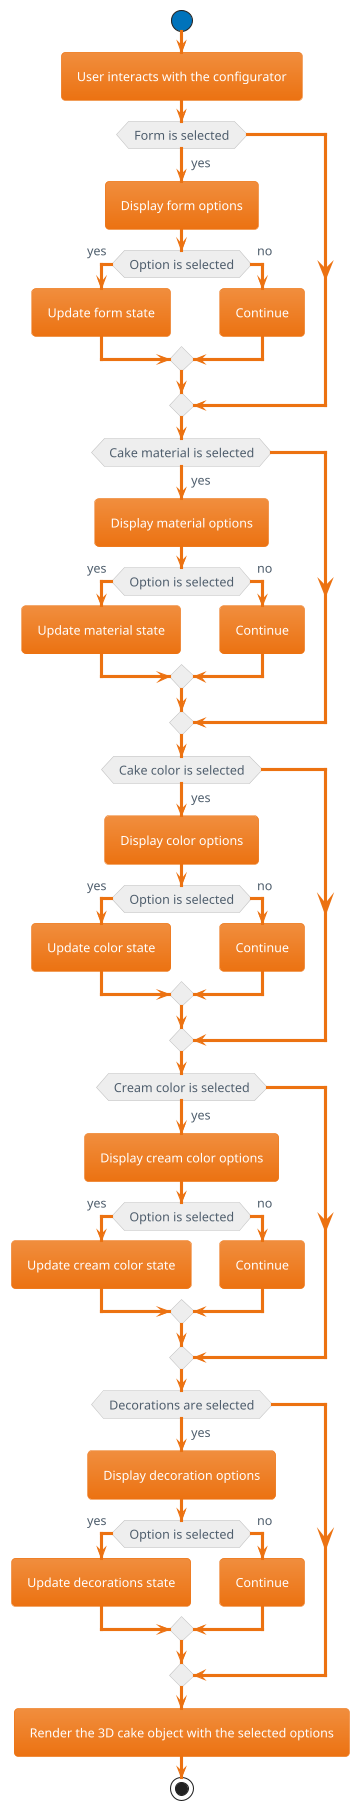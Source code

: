@startuml
!theme aws-orange
start
:User interacts with the configurator;
if (Form is selected) then (yes)
  :Display form options;
  if (Option is selected) then (yes)
    :Update form state;
  else (no)
    :Continue;
  endif
endif

if (Cake material is selected) then (yes)
  :Display material options;
  if (Option is selected) then (yes)
    :Update material state;
  else (no)
    :Continue;
  endif
endif

if (Cake color is selected) then (yes)
  :Display color options;
  if (Option is selected) then (yes)
    :Update color state;
  else (no)
    :Continue;
  endif
endif

if (Cream color is selected) then (yes)
  :Display cream color options;
  if (Option is selected) then (yes)
    :Update cream color state;
  else (no)
    :Continue;
  endif
endif

if (Decorations are selected) then (yes)
  :Display decoration options;
  if (Option is selected) then (yes)
    :Update decorations state;
  else (no)
    :Continue;
  endif
endif

:Render the 3D cake object with the selected options;
stop

@enduml
